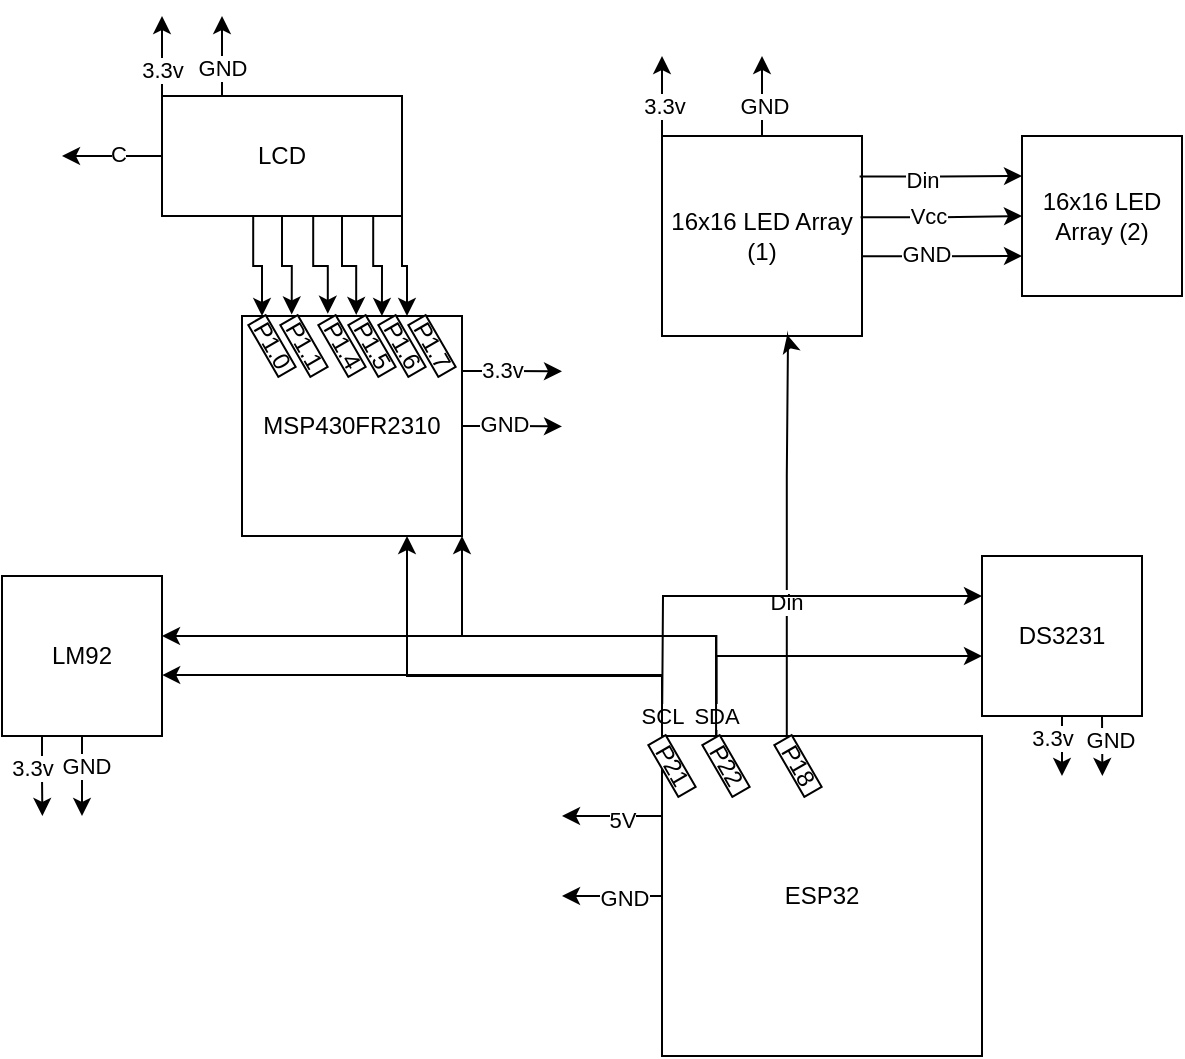 <mxfile version="26.0.16" pages="3">
  <diagram name="Circuit Diagram" id="6DY7d1G9m7zKLRZAXMLK">
    <mxGraphModel dx="1613" dy="998" grid="1" gridSize="10" guides="1" tooltips="1" connect="1" arrows="1" fold="1" page="1" pageScale="1" pageWidth="850" pageHeight="1100" math="0" shadow="0">
      <root>
        <mxCell id="0" />
        <mxCell id="1" parent="0" />
        <mxCell id="dWaKCrpgJfB4JmewbSqt-1" style="edgeStyle=orthogonalEdgeStyle;rounded=0;orthogonalLoop=1;jettySize=auto;html=1;exitX=0;exitY=0;exitDx=0;exitDy=0;exitPerimeter=0;" edge="1" parent="1" source="dWaKCrpgJfB4JmewbSqt-5">
          <mxGeometry relative="1" as="geometry">
            <mxPoint x="50" y="150" as="targetPoint" />
          </mxGeometry>
        </mxCell>
        <mxCell id="dWaKCrpgJfB4JmewbSqt-66" value="3.3v" style="edgeLabel;html=1;align=center;verticalAlign=middle;resizable=0;points=[];" vertex="1" connectable="0" parent="dWaKCrpgJfB4JmewbSqt-1">
          <mxGeometry x="-0.248" y="-1" relative="1" as="geometry">
            <mxPoint as="offset" />
          </mxGeometry>
        </mxCell>
        <mxCell id="dWaKCrpgJfB4JmewbSqt-3" style="edgeStyle=orthogonalEdgeStyle;rounded=0;orthogonalLoop=1;jettySize=auto;html=1;" edge="1" parent="1" source="dWaKCrpgJfB4JmewbSqt-5">
          <mxGeometry relative="1" as="geometry">
            <mxPoint x="100" y="150" as="targetPoint" />
          </mxGeometry>
        </mxCell>
        <mxCell id="dWaKCrpgJfB4JmewbSqt-4" value="GND" style="edgeLabel;html=1;align=center;verticalAlign=middle;resizable=0;points=[];" vertex="1" connectable="0" parent="dWaKCrpgJfB4JmewbSqt-3">
          <mxGeometry x="-0.225" y="-1" relative="1" as="geometry">
            <mxPoint as="offset" />
          </mxGeometry>
        </mxCell>
        <mxCell id="dWaKCrpgJfB4JmewbSqt-5" value="16x16 LED Array (1)" style="whiteSpace=wrap;html=1;aspect=fixed;points=[[0,0,0,0,0],[0,0.25,0,0,0],[0,0.5,0,0,0],[0,0.75,0,0,0],[0,1,0,0,0],[0.25,0,0,0,0],[0.25,1,0,0,0],[0.5,0,0,0,0],[0.5,1,0,0,0],[0.75,0,0,0,0],[0.75,1,0,0,0],[1,0,0,0,0],[1,0.25,0,0,0],[1,0.5,0,0,0],[1,0.75,0,0,0],[1,1,0,0,0]];" vertex="1" parent="1">
          <mxGeometry x="50" y="190" width="100" height="100" as="geometry" />
        </mxCell>
        <mxCell id="dWaKCrpgJfB4JmewbSqt-11" style="edgeStyle=orthogonalEdgeStyle;rounded=0;orthogonalLoop=1;jettySize=auto;html=1;exitX=0.39;exitY=0.006;exitDx=0;exitDy=0;exitPerimeter=0;entryX=0.626;entryY=0.994;entryDx=0;entryDy=0;entryPerimeter=0;" edge="1" parent="1" source="dWaKCrpgJfB4JmewbSqt-34" target="dWaKCrpgJfB4JmewbSqt-5">
          <mxGeometry relative="1" as="geometry">
            <mxPoint x="210" y="290" as="targetPoint" />
            <Array as="points">
              <mxPoint x="112" y="360" />
              <mxPoint x="113" y="360" />
              <mxPoint x="113" y="291" />
              <mxPoint x="113" y="291" />
            </Array>
          </mxGeometry>
        </mxCell>
        <mxCell id="dWaKCrpgJfB4JmewbSqt-12" value="Din" style="edgeLabel;html=1;align=center;verticalAlign=middle;resizable=0;points=[];" vertex="1" connectable="0" parent="dWaKCrpgJfB4JmewbSqt-11">
          <mxGeometry x="-0.323" y="1" relative="1" as="geometry">
            <mxPoint as="offset" />
          </mxGeometry>
        </mxCell>
        <mxCell id="dWaKCrpgJfB4JmewbSqt-21" value="16x16 LED Array (2)" style="whiteSpace=wrap;html=1;aspect=fixed;points=[[0,0,0,0,0],[0,0.25,0,0,0],[0,0.5,0,0,0],[0,0.75,0,0,0],[0,1,0,0,0],[0.25,0,0,0,0],[0.25,1,0,0,0],[0.5,0,0,0,0],[0.5,1,0,0,0],[0.75,0,0,0,0],[0.75,1,0,0,0],[1,0,0,0,0],[1,0.25,0,0,0],[1,0.5,0,0,0],[1,0.75,0,0,0],[1,1,0,0,0]];" vertex="1" parent="1">
          <mxGeometry x="230" y="190" width="80" height="80" as="geometry" />
        </mxCell>
        <mxCell id="dWaKCrpgJfB4JmewbSqt-22" style="edgeStyle=orthogonalEdgeStyle;rounded=0;orthogonalLoop=1;jettySize=auto;html=1;exitX=0.988;exitY=0.203;exitDx=0;exitDy=0;exitPerimeter=0;entryX=0;entryY=0.25;entryDx=0;entryDy=0;entryPerimeter=0;" edge="1" parent="1" source="dWaKCrpgJfB4JmewbSqt-5" target="dWaKCrpgJfB4JmewbSqt-21">
          <mxGeometry relative="1" as="geometry" />
        </mxCell>
        <mxCell id="dWaKCrpgJfB4JmewbSqt-23" value="Din" style="edgeLabel;html=1;align=center;verticalAlign=middle;resizable=0;points=[];" vertex="1" connectable="0" parent="dWaKCrpgJfB4JmewbSqt-22">
          <mxGeometry x="-0.215" y="-1" relative="1" as="geometry">
            <mxPoint x="-1" as="offset" />
          </mxGeometry>
        </mxCell>
        <mxCell id="dWaKCrpgJfB4JmewbSqt-24" style="edgeStyle=orthogonalEdgeStyle;rounded=0;orthogonalLoop=1;jettySize=auto;html=1;entryX=0;entryY=0.5;entryDx=0;entryDy=0;entryPerimeter=0;exitX=0.993;exitY=0.406;exitDx=0;exitDy=0;exitPerimeter=0;" edge="1" parent="1" source="dWaKCrpgJfB4JmewbSqt-5" target="dWaKCrpgJfB4JmewbSqt-21">
          <mxGeometry relative="1" as="geometry" />
        </mxCell>
        <mxCell id="dWaKCrpgJfB4JmewbSqt-25" style="edgeStyle=orthogonalEdgeStyle;rounded=0;orthogonalLoop=1;jettySize=auto;html=1;exitX=0.996;exitY=0.601;exitDx=0;exitDy=0;exitPerimeter=0;entryX=0;entryY=0.75;entryDx=0;entryDy=0;entryPerimeter=0;" edge="1" parent="1" source="dWaKCrpgJfB4JmewbSqt-5" target="dWaKCrpgJfB4JmewbSqt-21">
          <mxGeometry relative="1" as="geometry" />
        </mxCell>
        <mxCell id="dWaKCrpgJfB4JmewbSqt-26" value="Vcc" style="edgeLabel;html=1;align=center;verticalAlign=middle;resizable=0;points=[];" vertex="1" connectable="0" parent="1">
          <mxGeometry x="179.999" y="230.0" as="geometry">
            <mxPoint x="3" as="offset" />
          </mxGeometry>
        </mxCell>
        <mxCell id="dWaKCrpgJfB4JmewbSqt-27" value="GND" style="edgeLabel;html=1;align=center;verticalAlign=middle;resizable=0;points=[];" vertex="1" connectable="0" parent="1">
          <mxGeometry x="179.999" y="253.0" as="geometry">
            <mxPoint x="2" y="-4" as="offset" />
          </mxGeometry>
        </mxCell>
        <mxCell id="dWaKCrpgJfB4JmewbSqt-30" style="edgeStyle=orthogonalEdgeStyle;rounded=0;orthogonalLoop=1;jettySize=auto;html=1;exitX=0;exitY=0.25;exitDx=0;exitDy=0;" edge="1" parent="1" source="dWaKCrpgJfB4JmewbSqt-34">
          <mxGeometry relative="1" as="geometry">
            <mxPoint y="530" as="targetPoint" />
          </mxGeometry>
        </mxCell>
        <mxCell id="dWaKCrpgJfB4JmewbSqt-31" value="5V" style="edgeLabel;html=1;align=center;verticalAlign=middle;resizable=0;points=[];" vertex="1" connectable="0" parent="dWaKCrpgJfB4JmewbSqt-30">
          <mxGeometry x="-0.438" y="2" relative="1" as="geometry">
            <mxPoint x="-6" as="offset" />
          </mxGeometry>
        </mxCell>
        <mxCell id="dWaKCrpgJfB4JmewbSqt-32" style="edgeStyle=orthogonalEdgeStyle;rounded=0;orthogonalLoop=1;jettySize=auto;html=1;" edge="1" parent="1" source="dWaKCrpgJfB4JmewbSqt-34">
          <mxGeometry relative="1" as="geometry">
            <mxPoint y="570" as="targetPoint" />
          </mxGeometry>
        </mxCell>
        <mxCell id="dWaKCrpgJfB4JmewbSqt-33" value="GND" style="edgeLabel;html=1;align=center;verticalAlign=middle;resizable=0;points=[];" vertex="1" connectable="0" parent="dWaKCrpgJfB4JmewbSqt-32">
          <mxGeometry x="-0.231" y="1" relative="1" as="geometry">
            <mxPoint as="offset" />
          </mxGeometry>
        </mxCell>
        <mxCell id="dWaKCrpgJfB4JmewbSqt-34" value="ESP32" style="whiteSpace=wrap;html=1;aspect=fixed;" vertex="1" parent="1">
          <mxGeometry x="50" y="490" width="160" height="160" as="geometry" />
        </mxCell>
        <mxCell id="dWaKCrpgJfB4JmewbSqt-35" style="edgeStyle=orthogonalEdgeStyle;rounded=0;orthogonalLoop=1;jettySize=auto;html=1;exitX=0.75;exitY=1;exitDx=0;exitDy=0;startArrow=classic;startFill=1;endArrow=none;" edge="1" parent="1" source="dWaKCrpgJfB4JmewbSqt-40">
          <mxGeometry relative="1" as="geometry">
            <mxPoint x="50" y="490" as="targetPoint" />
            <Array as="points">
              <mxPoint x="-77" y="460" />
              <mxPoint x="50" y="460" />
            </Array>
          </mxGeometry>
        </mxCell>
        <mxCell id="dWaKCrpgJfB4JmewbSqt-36" style="edgeStyle=orthogonalEdgeStyle;rounded=0;orthogonalLoop=1;jettySize=auto;html=1;exitX=1;exitY=0.25;exitDx=0;exitDy=0;" edge="1" parent="1" source="dWaKCrpgJfB4JmewbSqt-40">
          <mxGeometry relative="1" as="geometry">
            <mxPoint y="307.619" as="targetPoint" />
          </mxGeometry>
        </mxCell>
        <mxCell id="dWaKCrpgJfB4JmewbSqt-37" value="3.3v" style="edgeLabel;html=1;align=center;verticalAlign=middle;resizable=0;points=[];" vertex="1" connectable="0" parent="dWaKCrpgJfB4JmewbSqt-36">
          <mxGeometry x="-0.205" y="1" relative="1" as="geometry">
            <mxPoint as="offset" />
          </mxGeometry>
        </mxCell>
        <mxCell id="dWaKCrpgJfB4JmewbSqt-38" style="edgeStyle=orthogonalEdgeStyle;rounded=0;orthogonalLoop=1;jettySize=auto;html=1;exitX=1;exitY=0.5;exitDx=0;exitDy=0;" edge="1" parent="1" source="dWaKCrpgJfB4JmewbSqt-40">
          <mxGeometry relative="1" as="geometry">
            <mxPoint y="335.238" as="targetPoint" />
          </mxGeometry>
        </mxCell>
        <mxCell id="dWaKCrpgJfB4JmewbSqt-39" value="GND" style="edgeLabel;html=1;align=center;verticalAlign=middle;resizable=0;points=[];" vertex="1" connectable="0" parent="dWaKCrpgJfB4JmewbSqt-38">
          <mxGeometry x="-0.17" y="1" relative="1" as="geometry">
            <mxPoint as="offset" />
          </mxGeometry>
        </mxCell>
        <mxCell id="dWaKCrpgJfB4JmewbSqt-40" value="MSP430FR2310" style="whiteSpace=wrap;html=1;aspect=fixed;" vertex="1" parent="1">
          <mxGeometry x="-160" y="280" width="110" height="110" as="geometry" />
        </mxCell>
        <mxCell id="dWaKCrpgJfB4JmewbSqt-41" style="edgeStyle=orthogonalEdgeStyle;rounded=0;orthogonalLoop=1;jettySize=auto;html=1;exitX=1;exitY=1;exitDx=0;exitDy=0;entryX=0.17;entryY=-0.018;entryDx=0;entryDy=0;entryPerimeter=0;endArrow=none;startFill=1;startArrow=classic;" edge="1" parent="1" source="dWaKCrpgJfB4JmewbSqt-40" target="dWaKCrpgJfB4JmewbSqt-34">
          <mxGeometry relative="1" as="geometry" />
        </mxCell>
        <mxCell id="dWaKCrpgJfB4JmewbSqt-42" style="edgeStyle=orthogonalEdgeStyle;rounded=0;orthogonalLoop=1;jettySize=auto;html=1;exitX=0;exitY=0.25;exitDx=0;exitDy=0;startArrow=classic;startFill=1;endArrow=none;" edge="1" parent="1" source="dWaKCrpgJfB4JmewbSqt-43">
          <mxGeometry relative="1" as="geometry">
            <mxPoint x="50" y="490" as="targetPoint" />
          </mxGeometry>
        </mxCell>
        <mxCell id="dWaKCrpgJfB4JmewbSqt-82" style="edgeStyle=orthogonalEdgeStyle;rounded=0;orthogonalLoop=1;jettySize=auto;html=1;" edge="1" parent="1" source="dWaKCrpgJfB4JmewbSqt-43">
          <mxGeometry relative="1" as="geometry">
            <mxPoint x="250" y="510" as="targetPoint" />
          </mxGeometry>
        </mxCell>
        <mxCell id="dWaKCrpgJfB4JmewbSqt-84" value="3.3v" style="edgeLabel;html=1;align=center;verticalAlign=middle;resizable=0;points=[];" vertex="1" connectable="0" parent="dWaKCrpgJfB4JmewbSqt-82">
          <mxGeometry x="-0.314" y="-1" relative="1" as="geometry">
            <mxPoint x="-4" as="offset" />
          </mxGeometry>
        </mxCell>
        <mxCell id="dWaKCrpgJfB4JmewbSqt-83" style="edgeStyle=orthogonalEdgeStyle;rounded=0;orthogonalLoop=1;jettySize=auto;html=1;exitX=0.75;exitY=1;exitDx=0;exitDy=0;" edge="1" parent="1" source="dWaKCrpgJfB4JmewbSqt-43">
          <mxGeometry relative="1" as="geometry">
            <mxPoint x="270.19" y="510" as="targetPoint" />
          </mxGeometry>
        </mxCell>
        <mxCell id="dWaKCrpgJfB4JmewbSqt-85" value="GND" style="edgeLabel;html=1;align=center;verticalAlign=middle;resizable=0;points=[];" vertex="1" connectable="0" parent="dWaKCrpgJfB4JmewbSqt-83">
          <mxGeometry x="-0.238" y="-1" relative="1" as="geometry">
            <mxPoint x="5" as="offset" />
          </mxGeometry>
        </mxCell>
        <mxCell id="dWaKCrpgJfB4JmewbSqt-43" value="DS3231" style="whiteSpace=wrap;html=1;aspect=fixed;" vertex="1" parent="1">
          <mxGeometry x="210" y="400" width="80" height="80" as="geometry" />
        </mxCell>
        <mxCell id="dWaKCrpgJfB4JmewbSqt-44" style="edgeStyle=orthogonalEdgeStyle;rounded=0;orthogonalLoop=1;jettySize=auto;html=1;entryX=0.17;entryY=0.009;entryDx=0;entryDy=0;entryPerimeter=0;endArrow=none;startFill=1;startArrow=classic;" edge="1" parent="1" source="dWaKCrpgJfB4JmewbSqt-43" target="dWaKCrpgJfB4JmewbSqt-34">
          <mxGeometry relative="1" as="geometry">
            <Array as="points">
              <mxPoint x="77" y="450" />
            </Array>
          </mxGeometry>
        </mxCell>
        <mxCell id="dWaKCrpgJfB4JmewbSqt-45" value="SDA" style="edgeLabel;html=1;align=center;verticalAlign=middle;resizable=0;points=[];" vertex="1" connectable="0" parent="1">
          <mxGeometry x="95.002" y="480.998" as="geometry">
            <mxPoint x="-18" y="-1" as="offset" />
          </mxGeometry>
        </mxCell>
        <mxCell id="dWaKCrpgJfB4JmewbSqt-46" value="SCL" style="edgeLabel;html=1;align=center;verticalAlign=middle;resizable=0;points=[];" vertex="1" connectable="0" parent="1">
          <mxGeometry x="50" y="479.997" as="geometry" />
        </mxCell>
        <mxCell id="dWaKCrpgJfB4JmewbSqt-47" style="edgeStyle=orthogonalEdgeStyle;rounded=0;orthogonalLoop=1;jettySize=auto;html=1;exitX=0;exitY=0;exitDx=0;exitDy=0;" edge="1" parent="1" source="dWaKCrpgJfB4JmewbSqt-54">
          <mxGeometry relative="1" as="geometry">
            <mxPoint x="-200" y="130" as="targetPoint" />
          </mxGeometry>
        </mxCell>
        <mxCell id="dWaKCrpgJfB4JmewbSqt-48" value="3.3v" style="edgeLabel;html=1;align=center;verticalAlign=middle;resizable=0;points=[];" vertex="1" connectable="0" parent="dWaKCrpgJfB4JmewbSqt-47">
          <mxGeometry x="-0.344" relative="1" as="geometry">
            <mxPoint as="offset" />
          </mxGeometry>
        </mxCell>
        <mxCell id="dWaKCrpgJfB4JmewbSqt-49" style="edgeStyle=orthogonalEdgeStyle;rounded=0;orthogonalLoop=1;jettySize=auto;html=1;exitX=0.25;exitY=0;exitDx=0;exitDy=0;" edge="1" parent="1" source="dWaKCrpgJfB4JmewbSqt-54">
          <mxGeometry relative="1" as="geometry">
            <mxPoint x="-170" y="130" as="targetPoint" />
          </mxGeometry>
        </mxCell>
        <mxCell id="dWaKCrpgJfB4JmewbSqt-50" value="GND" style="edgeLabel;html=1;align=center;verticalAlign=middle;resizable=0;points=[];" vertex="1" connectable="0" parent="dWaKCrpgJfB4JmewbSqt-49">
          <mxGeometry x="-0.305" relative="1" as="geometry">
            <mxPoint as="offset" />
          </mxGeometry>
        </mxCell>
        <mxCell id="dWaKCrpgJfB4JmewbSqt-51" style="edgeStyle=orthogonalEdgeStyle;rounded=0;orthogonalLoop=1;jettySize=auto;html=1;exitX=0;exitY=0.5;exitDx=0;exitDy=0;" edge="1" parent="1" source="dWaKCrpgJfB4JmewbSqt-54">
          <mxGeometry relative="1" as="geometry">
            <mxPoint x="-250" y="200" as="targetPoint" />
          </mxGeometry>
        </mxCell>
        <mxCell id="dWaKCrpgJfB4JmewbSqt-52" value="C" style="edgeLabel;html=1;align=center;verticalAlign=middle;resizable=0;points=[];" vertex="1" connectable="0" parent="dWaKCrpgJfB4JmewbSqt-51">
          <mxGeometry x="-0.116" y="-1" relative="1" as="geometry">
            <mxPoint as="offset" />
          </mxGeometry>
        </mxCell>
        <mxCell id="dWaKCrpgJfB4JmewbSqt-53" style="edgeStyle=orthogonalEdgeStyle;rounded=0;orthogonalLoop=1;jettySize=auto;html=1;exitX=1;exitY=1;exitDx=0;exitDy=0;exitPerimeter=0;entryX=0.75;entryY=0;entryDx=0;entryDy=0;" edge="1" parent="1" source="dWaKCrpgJfB4JmewbSqt-54" target="dWaKCrpgJfB4JmewbSqt-40">
          <mxGeometry relative="1" as="geometry" />
        </mxCell>
        <mxCell id="dWaKCrpgJfB4JmewbSqt-54" value="LCD" style="rounded=0;whiteSpace=wrap;html=1;points=[[0,0,0,0,0],[0,0.25,0,0,0],[0,0.5,0,0,0],[0,0.75,0,0,0],[0,1,0,0,0],[0.13,1,0,0,0],[0.25,0,0,0,0],[0.25,1,0,0,0],[0.38,1,0,0,0],[0.5,0,0,0,0],[0.5,1,0,0,0],[0.63,1,0,0,0],[0.75,0,0,0,0],[0.75,1,0,0,0],[0.88,1,0,0,0],[1,0,0,0,0],[1,0.25,0,0,0],[1,0.5,0,0,0],[1,0.75,0,0,0],[1,1,0,0,0]];" vertex="1" parent="1">
          <mxGeometry x="-200" y="170" width="120" height="60" as="geometry" />
        </mxCell>
        <mxCell id="dWaKCrpgJfB4JmewbSqt-55" style="edgeStyle=orthogonalEdgeStyle;rounded=0;orthogonalLoop=1;jettySize=auto;html=1;exitX=0.88;exitY=1;exitDx=0;exitDy=0;exitPerimeter=0;entryX=0.636;entryY=0;entryDx=0;entryDy=0;entryPerimeter=0;" edge="1" parent="1" source="dWaKCrpgJfB4JmewbSqt-54" target="dWaKCrpgJfB4JmewbSqt-40">
          <mxGeometry relative="1" as="geometry" />
        </mxCell>
        <mxCell id="dWaKCrpgJfB4JmewbSqt-56" style="edgeStyle=orthogonalEdgeStyle;rounded=0;orthogonalLoop=1;jettySize=auto;html=1;exitX=0.75;exitY=1;exitDx=0;exitDy=0;exitPerimeter=0;entryX=0.519;entryY=-0.005;entryDx=0;entryDy=0;entryPerimeter=0;" edge="1" parent="1" source="dWaKCrpgJfB4JmewbSqt-54" target="dWaKCrpgJfB4JmewbSqt-40">
          <mxGeometry relative="1" as="geometry" />
        </mxCell>
        <mxCell id="dWaKCrpgJfB4JmewbSqt-57" style="edgeStyle=orthogonalEdgeStyle;rounded=0;orthogonalLoop=1;jettySize=auto;html=1;exitX=0.63;exitY=1;exitDx=0;exitDy=0;exitPerimeter=0;entryX=0.39;entryY=-0.01;entryDx=0;entryDy=0;entryPerimeter=0;" edge="1" parent="1" source="dWaKCrpgJfB4JmewbSqt-54" target="dWaKCrpgJfB4JmewbSqt-40">
          <mxGeometry relative="1" as="geometry" />
        </mxCell>
        <mxCell id="dWaKCrpgJfB4JmewbSqt-58" style="edgeStyle=orthogonalEdgeStyle;rounded=0;orthogonalLoop=1;jettySize=auto;html=1;entryX=0.226;entryY=-0.007;entryDx=0;entryDy=0;entryPerimeter=0;" edge="1" parent="1" source="dWaKCrpgJfB4JmewbSqt-54" target="dWaKCrpgJfB4JmewbSqt-40">
          <mxGeometry relative="1" as="geometry" />
        </mxCell>
        <mxCell id="dWaKCrpgJfB4JmewbSqt-59" style="edgeStyle=orthogonalEdgeStyle;rounded=0;orthogonalLoop=1;jettySize=auto;html=1;exitX=0.38;exitY=1;exitDx=0;exitDy=0;exitPerimeter=0;entryX=0.091;entryY=0;entryDx=0;entryDy=0;entryPerimeter=0;" edge="1" parent="1" source="dWaKCrpgJfB4JmewbSqt-54" target="dWaKCrpgJfB4JmewbSqt-40">
          <mxGeometry relative="1" as="geometry" />
        </mxCell>
        <mxCell id="dWaKCrpgJfB4JmewbSqt-78" style="edgeStyle=orthogonalEdgeStyle;rounded=0;orthogonalLoop=1;jettySize=auto;html=1;exitX=0.25;exitY=1;exitDx=0;exitDy=0;" edge="1" parent="1" source="dWaKCrpgJfB4JmewbSqt-60">
          <mxGeometry relative="1" as="geometry">
            <mxPoint x="-259.81" y="530" as="targetPoint" />
          </mxGeometry>
        </mxCell>
        <mxCell id="dWaKCrpgJfB4JmewbSqt-80" value="3.3v" style="edgeLabel;html=1;align=center;verticalAlign=middle;resizable=0;points=[];" vertex="1" connectable="0" parent="dWaKCrpgJfB4JmewbSqt-78">
          <mxGeometry x="-0.298" y="-1" relative="1" as="geometry">
            <mxPoint x="-4" y="1" as="offset" />
          </mxGeometry>
        </mxCell>
        <mxCell id="dWaKCrpgJfB4JmewbSqt-79" style="edgeStyle=orthogonalEdgeStyle;rounded=0;orthogonalLoop=1;jettySize=auto;html=1;" edge="1" parent="1" source="dWaKCrpgJfB4JmewbSqt-60">
          <mxGeometry relative="1" as="geometry">
            <mxPoint x="-240" y="530" as="targetPoint" />
          </mxGeometry>
        </mxCell>
        <mxCell id="dWaKCrpgJfB4JmewbSqt-81" value="GND" style="edgeLabel;html=1;align=center;verticalAlign=middle;resizable=0;points=[];" vertex="1" connectable="0" parent="dWaKCrpgJfB4JmewbSqt-79">
          <mxGeometry x="-0.272" relative="1" as="geometry">
            <mxPoint x="2" as="offset" />
          </mxGeometry>
        </mxCell>
        <mxCell id="dWaKCrpgJfB4JmewbSqt-60" value="LM92" style="whiteSpace=wrap;html=1;aspect=fixed;" vertex="1" parent="1">
          <mxGeometry x="-280" y="410" width="80" height="80" as="geometry" />
        </mxCell>
        <mxCell id="dWaKCrpgJfB4JmewbSqt-61" style="edgeStyle=orthogonalEdgeStyle;rounded=0;orthogonalLoop=1;jettySize=auto;html=1;exitX=0;exitY=0;exitDx=0;exitDy=0;entryX=1.001;entryY=0.619;entryDx=0;entryDy=0;entryPerimeter=0;" edge="1" parent="1" source="dWaKCrpgJfB4JmewbSqt-34" target="dWaKCrpgJfB4JmewbSqt-60">
          <mxGeometry relative="1" as="geometry">
            <Array as="points">
              <mxPoint x="50" y="460" />
            </Array>
          </mxGeometry>
        </mxCell>
        <mxCell id="dWaKCrpgJfB4JmewbSqt-62" style="edgeStyle=orthogonalEdgeStyle;rounded=0;orthogonalLoop=1;jettySize=auto;html=1;entryX=0.169;entryY=-0.001;entryDx=0;entryDy=0;entryPerimeter=0;endArrow=none;startFill=1;startArrow=classic;" edge="1" parent="1" target="dWaKCrpgJfB4JmewbSqt-34">
          <mxGeometry relative="1" as="geometry">
            <mxPoint x="-200" y="440" as="sourcePoint" />
            <Array as="points">
              <mxPoint x="-200" y="440" />
              <mxPoint x="77" y="440" />
            </Array>
          </mxGeometry>
        </mxCell>
        <mxCell id="dWaKCrpgJfB4JmewbSqt-69" value="P21" style="rounded=0;whiteSpace=wrap;html=1;rotation=60;" vertex="1" parent="1">
          <mxGeometry x="40" y="500" width="30" height="10" as="geometry" />
        </mxCell>
        <mxCell id="dWaKCrpgJfB4JmewbSqt-70" value="P22" style="rounded=0;whiteSpace=wrap;html=1;rotation=60;" vertex="1" parent="1">
          <mxGeometry x="67" y="500" width="30" height="10" as="geometry" />
        </mxCell>
        <mxCell id="dWaKCrpgJfB4JmewbSqt-71" value="P18" style="rounded=0;whiteSpace=wrap;html=1;rotation=60;" vertex="1" parent="1">
          <mxGeometry x="103" y="500" width="30" height="10" as="geometry" />
        </mxCell>
        <mxCell id="dWaKCrpgJfB4JmewbSqt-72" value="P1.0" style="rounded=0;whiteSpace=wrap;html=1;rotation=60;" vertex="1" parent="1">
          <mxGeometry x="-160" y="290" width="30" height="10" as="geometry" />
        </mxCell>
        <mxCell id="dWaKCrpgJfB4JmewbSqt-73" value="P1.1" style="rounded=0;whiteSpace=wrap;html=1;rotation=60;" vertex="1" parent="1">
          <mxGeometry x="-144" y="290" width="30" height="10" as="geometry" />
        </mxCell>
        <mxCell id="dWaKCrpgJfB4JmewbSqt-74" value="P1.4" style="rounded=0;whiteSpace=wrap;html=1;rotation=60;" vertex="1" parent="1">
          <mxGeometry x="-125" y="290" width="30" height="10" as="geometry" />
        </mxCell>
        <mxCell id="dWaKCrpgJfB4JmewbSqt-75" value="P1.5" style="rounded=0;whiteSpace=wrap;html=1;rotation=60;" vertex="1" parent="1">
          <mxGeometry x="-110" y="290" width="30" height="10" as="geometry" />
        </mxCell>
        <mxCell id="dWaKCrpgJfB4JmewbSqt-76" value="P1.6" style="rounded=0;whiteSpace=wrap;html=1;rotation=60;" vertex="1" parent="1">
          <mxGeometry x="-95" y="290" width="30" height="10" as="geometry" />
        </mxCell>
        <mxCell id="dWaKCrpgJfB4JmewbSqt-77" value="P1.7" style="rounded=0;whiteSpace=wrap;html=1;rotation=60;" vertex="1" parent="1">
          <mxGeometry x="-80" y="290" width="30" height="10" as="geometry" />
        </mxCell>
      </root>
    </mxGraphModel>
  </diagram>
  <diagram id="eFE077YbBvcHrZTk1TB9" name="System Flowchart">
    <mxGraphModel dx="1076" dy="1409" grid="1" gridSize="10" guides="1" tooltips="1" connect="1" arrows="1" fold="1" page="1" pageScale="1" pageWidth="850" pageHeight="1100" math="0" shadow="0">
      <root>
        <mxCell id="0" />
        <mxCell id="1" parent="0" />
        <mxCell id="7_5U85Hy29MgopEqbLcO-3" style="edgeStyle=orthogonalEdgeStyle;rounded=0;orthogonalLoop=1;jettySize=auto;html=1;entryX=0.5;entryY=0;entryDx=0;entryDy=0;" edge="1" parent="1" source="7_5U85Hy29MgopEqbLcO-1" target="7_5U85Hy29MgopEqbLcO-2">
          <mxGeometry relative="1" as="geometry" />
        </mxCell>
        <mxCell id="7_5U85Hy29MgopEqbLcO-1" value="main" style="rounded=1;whiteSpace=wrap;html=1;" vertex="1" parent="1">
          <mxGeometry x="320" y="230" width="120" height="60" as="geometry" />
        </mxCell>
        <mxCell id="7_5U85Hy29MgopEqbLcO-5" style="edgeStyle=orthogonalEdgeStyle;rounded=0;orthogonalLoop=1;jettySize=auto;html=1;exitX=1;exitY=0.5;exitDx=0;exitDy=0;entryX=0;entryY=0.5;entryDx=0;entryDy=0;" edge="1" parent="1" source="7_5U85Hy29MgopEqbLcO-2" target="7_5U85Hy29MgopEqbLcO-4">
          <mxGeometry relative="1" as="geometry" />
        </mxCell>
        <mxCell id="7_5U85Hy29MgopEqbLcO-10" style="edgeStyle=orthogonalEdgeStyle;rounded=0;orthogonalLoop=1;jettySize=auto;html=1;entryX=0.5;entryY=0;entryDx=0;entryDy=0;" edge="1" parent="1" source="7_5U85Hy29MgopEqbLcO-2" target="7_5U85Hy29MgopEqbLcO-6">
          <mxGeometry relative="1" as="geometry" />
        </mxCell>
        <mxCell id="7_5U85Hy29MgopEqbLcO-2" value="setup();" style="rounded=1;whiteSpace=wrap;html=1;" vertex="1" parent="1">
          <mxGeometry x="320" y="350" width="120" height="60" as="geometry" />
        </mxCell>
        <mxCell id="7_5U85Hy29MgopEqbLcO-9" style="edgeStyle=orthogonalEdgeStyle;rounded=0;orthogonalLoop=1;jettySize=auto;html=1;entryX=0.5;entryY=0;entryDx=0;entryDy=0;" edge="1" parent="1" source="7_5U85Hy29MgopEqbLcO-4" target="7_5U85Hy29MgopEqbLcO-7">
          <mxGeometry relative="1" as="geometry" />
        </mxCell>
        <mxCell id="7_5U85Hy29MgopEqbLcO-29" style="edgeStyle=orthogonalEdgeStyle;rounded=0;orthogonalLoop=1;jettySize=auto;html=1;entryX=0;entryY=0.5;entryDx=0;entryDy=0;" edge="1" parent="1" source="7_5U85Hy29MgopEqbLcO-4" target="7_5U85Hy29MgopEqbLcO-30">
          <mxGeometry relative="1" as="geometry">
            <mxPoint x="800" y="255" as="targetPoint" />
          </mxGeometry>
        </mxCell>
        <mxCell id="7_5U85Hy29MgopEqbLcO-4" value="LAC_init();" style="rounded=1;whiteSpace=wrap;html=1;" vertex="1" parent="1">
          <mxGeometry x="590" y="350" width="120" height="60" as="geometry" />
        </mxCell>
        <mxCell id="7_5U85Hy29MgopEqbLcO-13" style="edgeStyle=orthogonalEdgeStyle;rounded=0;orthogonalLoop=1;jettySize=auto;html=1;entryX=1;entryY=0.5;entryDx=0;entryDy=0;" edge="1" parent="1" source="7_5U85Hy29MgopEqbLcO-6" target="7_5U85Hy29MgopEqbLcO-12">
          <mxGeometry relative="1" as="geometry" />
        </mxCell>
        <mxCell id="7_5U85Hy29MgopEqbLcO-6" value="loop();" style="rounded=1;whiteSpace=wrap;html=1;" vertex="1" parent="1">
          <mxGeometry x="320" y="470" width="120" height="60" as="geometry" />
        </mxCell>
        <mxCell id="7_5U85Hy29MgopEqbLcO-7" value="LAC_update();" style="rounded=1;whiteSpace=wrap;html=1;" vertex="1" parent="1">
          <mxGeometry x="590" y="470" width="120" height="60" as="geometry" />
        </mxCell>
        <mxCell id="7_5U85Hy29MgopEqbLcO-8" style="edgeStyle=orthogonalEdgeStyle;rounded=0;orthogonalLoop=1;jettySize=auto;html=1;entryX=1;entryY=0.5;entryDx=0;entryDy=0;" edge="1" parent="1" source="7_5U85Hy29MgopEqbLcO-7" target="7_5U85Hy29MgopEqbLcO-7">
          <mxGeometry relative="1" as="geometry">
            <Array as="points">
              <mxPoint x="650" y="550" />
              <mxPoint x="730" y="550" />
              <mxPoint x="730" y="500" />
            </Array>
          </mxGeometry>
        </mxCell>
        <mxCell id="7_5U85Hy29MgopEqbLcO-15" style="edgeStyle=orthogonalEdgeStyle;rounded=0;orthogonalLoop=1;jettySize=auto;html=1;" edge="1" parent="1" source="7_5U85Hy29MgopEqbLcO-12" target="7_5U85Hy29MgopEqbLcO-14">
          <mxGeometry relative="1" as="geometry" />
        </mxCell>
        <mxCell id="7_5U85Hy29MgopEqbLcO-12" value="web_server_loop();" style="rounded=1;whiteSpace=wrap;html=1;" vertex="1" parent="1">
          <mxGeometry x="110" y="230" width="120" height="50" as="geometry" />
        </mxCell>
        <mxCell id="7_5U85Hy29MgopEqbLcO-17" style="edgeStyle=orthogonalEdgeStyle;rounded=0;orthogonalLoop=1;jettySize=auto;html=1;" edge="1" parent="1" source="7_5U85Hy29MgopEqbLcO-14" target="7_5U85Hy29MgopEqbLcO-16">
          <mxGeometry relative="1" as="geometry" />
        </mxCell>
        <mxCell id="7_5U85Hy29MgopEqbLcO-14" value="rtc_get_time_bytes();" style="rounded=1;whiteSpace=wrap;html=1;" vertex="1" parent="1">
          <mxGeometry x="110" y="320" width="120" height="50" as="geometry" />
        </mxCell>
        <mxCell id="7_5U85Hy29MgopEqbLcO-25" style="edgeStyle=orthogonalEdgeStyle;rounded=0;orthogonalLoop=1;jettySize=auto;html=1;" edge="1" parent="1" source="7_5U85Hy29MgopEqbLcO-16" target="7_5U85Hy29MgopEqbLcO-22">
          <mxGeometry relative="1" as="geometry" />
        </mxCell>
        <mxCell id="7_5U85Hy29MgopEqbLcO-16" value="lm92_temp_bytes();" style="rounded=1;whiteSpace=wrap;html=1;" vertex="1" parent="1">
          <mxGeometry x="110" y="410" width="120" height="50" as="geometry" />
        </mxCell>
        <mxCell id="7_5U85Hy29MgopEqbLcO-21" style="edgeStyle=orthogonalEdgeStyle;rounded=0;orthogonalLoop=1;jettySize=auto;html=1;entryX=0.5;entryY=0;entryDx=0;entryDy=0;" edge="1" parent="1" source="7_5U85Hy29MgopEqbLcO-18" target="7_5U85Hy29MgopEqbLcO-20">
          <mxGeometry relative="1" as="geometry" />
        </mxCell>
        <mxCell id="7_5U85Hy29MgopEqbLcO-18" value="LAC_update_string();" style="rounded=1;whiteSpace=wrap;html=1;" vertex="1" parent="1">
          <mxGeometry x="110" y="580" width="120" height="50" as="geometry" />
        </mxCell>
        <mxCell id="7_5U85Hy29MgopEqbLcO-23" style="edgeStyle=orthogonalEdgeStyle;rounded=0;orthogonalLoop=1;jettySize=auto;html=1;entryX=0.5;entryY=1;entryDx=0;entryDy=0;" edge="1" parent="1" source="7_5U85Hy29MgopEqbLcO-20" target="7_5U85Hy29MgopEqbLcO-6">
          <mxGeometry relative="1" as="geometry" />
        </mxCell>
        <mxCell id="7_5U85Hy29MgopEqbLcO-20" value="lcd_writeBottom();" style="rounded=1;whiteSpace=wrap;html=1;" vertex="1" parent="1">
          <mxGeometry x="110" y="660" width="120" height="50" as="geometry" />
        </mxCell>
        <mxCell id="7_5U85Hy29MgopEqbLcO-26" style="edgeStyle=orthogonalEdgeStyle;rounded=0;orthogonalLoop=1;jettySize=auto;html=1;" edge="1" parent="1" source="7_5U85Hy29MgopEqbLcO-22" target="7_5U85Hy29MgopEqbLcO-18">
          <mxGeometry relative="1" as="geometry" />
        </mxCell>
        <mxCell id="7_5U85Hy29MgopEqbLcO-22" value="LAC_update_string();" style="rounded=1;whiteSpace=wrap;html=1;" vertex="1" parent="1">
          <mxGeometry x="110" y="500" width="120" height="50" as="geometry" />
        </mxCell>
        <mxCell id="7_5U85Hy29MgopEqbLcO-32" style="edgeStyle=orthogonalEdgeStyle;rounded=0;orthogonalLoop=1;jettySize=auto;html=1;entryX=0.5;entryY=0;entryDx=0;entryDy=0;" edge="1" parent="1" source="7_5U85Hy29MgopEqbLcO-30" target="7_5U85Hy29MgopEqbLcO-31">
          <mxGeometry relative="1" as="geometry" />
        </mxCell>
        <mxCell id="7_5U85Hy29MgopEqbLcO-40" style="edgeStyle=orthogonalEdgeStyle;rounded=0;orthogonalLoop=1;jettySize=auto;html=1;entryX=0;entryY=0.5;entryDx=0;entryDy=0;" edge="1" parent="1" source="7_5U85Hy29MgopEqbLcO-30" target="7_5U85Hy29MgopEqbLcO-39">
          <mxGeometry relative="1" as="geometry" />
        </mxCell>
        <mxCell id="7_5U85Hy29MgopEqbLcO-30" value="mode == 1" style="rhombus;whiteSpace=wrap;html=1;" vertex="1" parent="1">
          <mxGeometry x="800" y="220" width="80" height="80" as="geometry" />
        </mxCell>
        <mxCell id="7_5U85Hy29MgopEqbLcO-34" style="edgeStyle=orthogonalEdgeStyle;rounded=0;orthogonalLoop=1;jettySize=auto;html=1;entryX=0.5;entryY=0;entryDx=0;entryDy=0;" edge="1" parent="1" source="7_5U85Hy29MgopEqbLcO-31" target="7_5U85Hy29MgopEqbLcO-33">
          <mxGeometry relative="1" as="geometry" />
        </mxCell>
        <mxCell id="7_5U85Hy29MgopEqbLcO-42" style="edgeStyle=orthogonalEdgeStyle;rounded=0;orthogonalLoop=1;jettySize=auto;html=1;entryX=0;entryY=0.5;entryDx=0;entryDy=0;" edge="1" parent="1" source="7_5U85Hy29MgopEqbLcO-31" target="7_5U85Hy29MgopEqbLcO-41">
          <mxGeometry relative="1" as="geometry" />
        </mxCell>
        <mxCell id="7_5U85Hy29MgopEqbLcO-31" value="mode == 2" style="rhombus;whiteSpace=wrap;html=1;" vertex="1" parent="1">
          <mxGeometry x="800" y="330" width="80" height="80" as="geometry" />
        </mxCell>
        <mxCell id="7_5U85Hy29MgopEqbLcO-36" style="edgeStyle=orthogonalEdgeStyle;rounded=0;orthogonalLoop=1;jettySize=auto;html=1;entryX=0.5;entryY=0;entryDx=0;entryDy=0;" edge="1" parent="1" source="7_5U85Hy29MgopEqbLcO-33">
          <mxGeometry relative="1" as="geometry">
            <mxPoint x="840" y="550" as="targetPoint" />
          </mxGeometry>
        </mxCell>
        <mxCell id="7_5U85Hy29MgopEqbLcO-44" style="edgeStyle=orthogonalEdgeStyle;rounded=0;orthogonalLoop=1;jettySize=auto;html=1;entryX=0;entryY=0.5;entryDx=0;entryDy=0;" edge="1" parent="1" source="7_5U85Hy29MgopEqbLcO-33" target="7_5U85Hy29MgopEqbLcO-43">
          <mxGeometry relative="1" as="geometry" />
        </mxCell>
        <mxCell id="7_5U85Hy29MgopEqbLcO-33" value="mode == 3" style="rhombus;whiteSpace=wrap;html=1;" vertex="1" parent="1">
          <mxGeometry x="800" y="440" width="80" height="80" as="geometry" />
        </mxCell>
        <mxCell id="7_5U85Hy29MgopEqbLcO-37" style="edgeStyle=orthogonalEdgeStyle;rounded=0;orthogonalLoop=1;jettySize=auto;html=1;entryX=0.25;entryY=1;entryDx=0;entryDy=0;exitX=0;exitY=0.5;exitDx=0;exitDy=0;" edge="1" parent="1" source="7_5U85Hy29MgopEqbLcO-38" target="7_5U85Hy29MgopEqbLcO-7">
          <mxGeometry relative="1" as="geometry">
            <mxPoint x="800" y="590" as="sourcePoint" />
          </mxGeometry>
        </mxCell>
        <mxCell id="7_5U85Hy29MgopEqbLcO-38" value="turn off all leds" style="rounded=1;whiteSpace=wrap;html=1;" vertex="1" parent="1">
          <mxGeometry x="780" y="550" width="120" height="60" as="geometry" />
        </mxCell>
        <mxCell id="7_5U85Hy29MgopEqbLcO-47" style="edgeStyle=orthogonalEdgeStyle;rounded=0;orthogonalLoop=1;jettySize=auto;html=1;" edge="1" parent="1" source="7_5U85Hy29MgopEqbLcO-39">
          <mxGeometry relative="1" as="geometry">
            <mxPoint x="1100" y="370" as="targetPoint" />
          </mxGeometry>
        </mxCell>
        <mxCell id="7_5U85Hy29MgopEqbLcO-39" value="Scroll text, print time" style="rounded=1;whiteSpace=wrap;html=1;" vertex="1" parent="1">
          <mxGeometry x="940" y="230" width="120" height="60" as="geometry" />
        </mxCell>
        <mxCell id="7_5U85Hy29MgopEqbLcO-46" style="edgeStyle=orthogonalEdgeStyle;rounded=0;orthogonalLoop=1;jettySize=auto;html=1;exitX=1;exitY=0.5;exitDx=0;exitDy=0;" edge="1" parent="1" source="7_5U85Hy29MgopEqbLcO-41">
          <mxGeometry relative="1" as="geometry">
            <mxPoint x="1100" y="480" as="targetPoint" />
          </mxGeometry>
        </mxCell>
        <mxCell id="7_5U85Hy29MgopEqbLcO-41" value="print temp &amp;amp; time" style="rounded=1;whiteSpace=wrap;html=1;" vertex="1" parent="1">
          <mxGeometry x="940" y="340" width="120" height="60" as="geometry" />
        </mxCell>
        <mxCell id="7_5U85Hy29MgopEqbLcO-45" style="edgeStyle=orthogonalEdgeStyle;rounded=0;orthogonalLoop=1;jettySize=auto;html=1;exitX=1;exitY=0.5;exitDx=0;exitDy=0;" edge="1" parent="1" source="7_5U85Hy29MgopEqbLcO-43">
          <mxGeometry relative="1" as="geometry">
            <mxPoint x="620" y="530" as="targetPoint" />
            <Array as="points">
              <mxPoint x="1100" y="480" />
              <mxPoint x="1100" y="650" />
              <mxPoint x="621" y="650" />
              <mxPoint x="621" y="530" />
            </Array>
          </mxGeometry>
        </mxCell>
        <mxCell id="7_5U85Hy29MgopEqbLcO-43" value="print message staticly" style="rounded=1;whiteSpace=wrap;html=1;" vertex="1" parent="1">
          <mxGeometry x="940" y="450" width="120" height="60" as="geometry" />
        </mxCell>
      </root>
    </mxGraphModel>
  </diagram>
  <diagram id="H8zihMVHd8xiwavgnMyP" name="Page-3">
    <mxGraphModel grid="1" page="1" gridSize="10" guides="1" tooltips="1" connect="1" arrows="1" fold="1" pageScale="1" pageWidth="850" pageHeight="1100" math="0" shadow="0">
      <root>
        <mxCell id="0" />
        <mxCell id="1" parent="0" />
      </root>
    </mxGraphModel>
  </diagram>
</mxfile>
